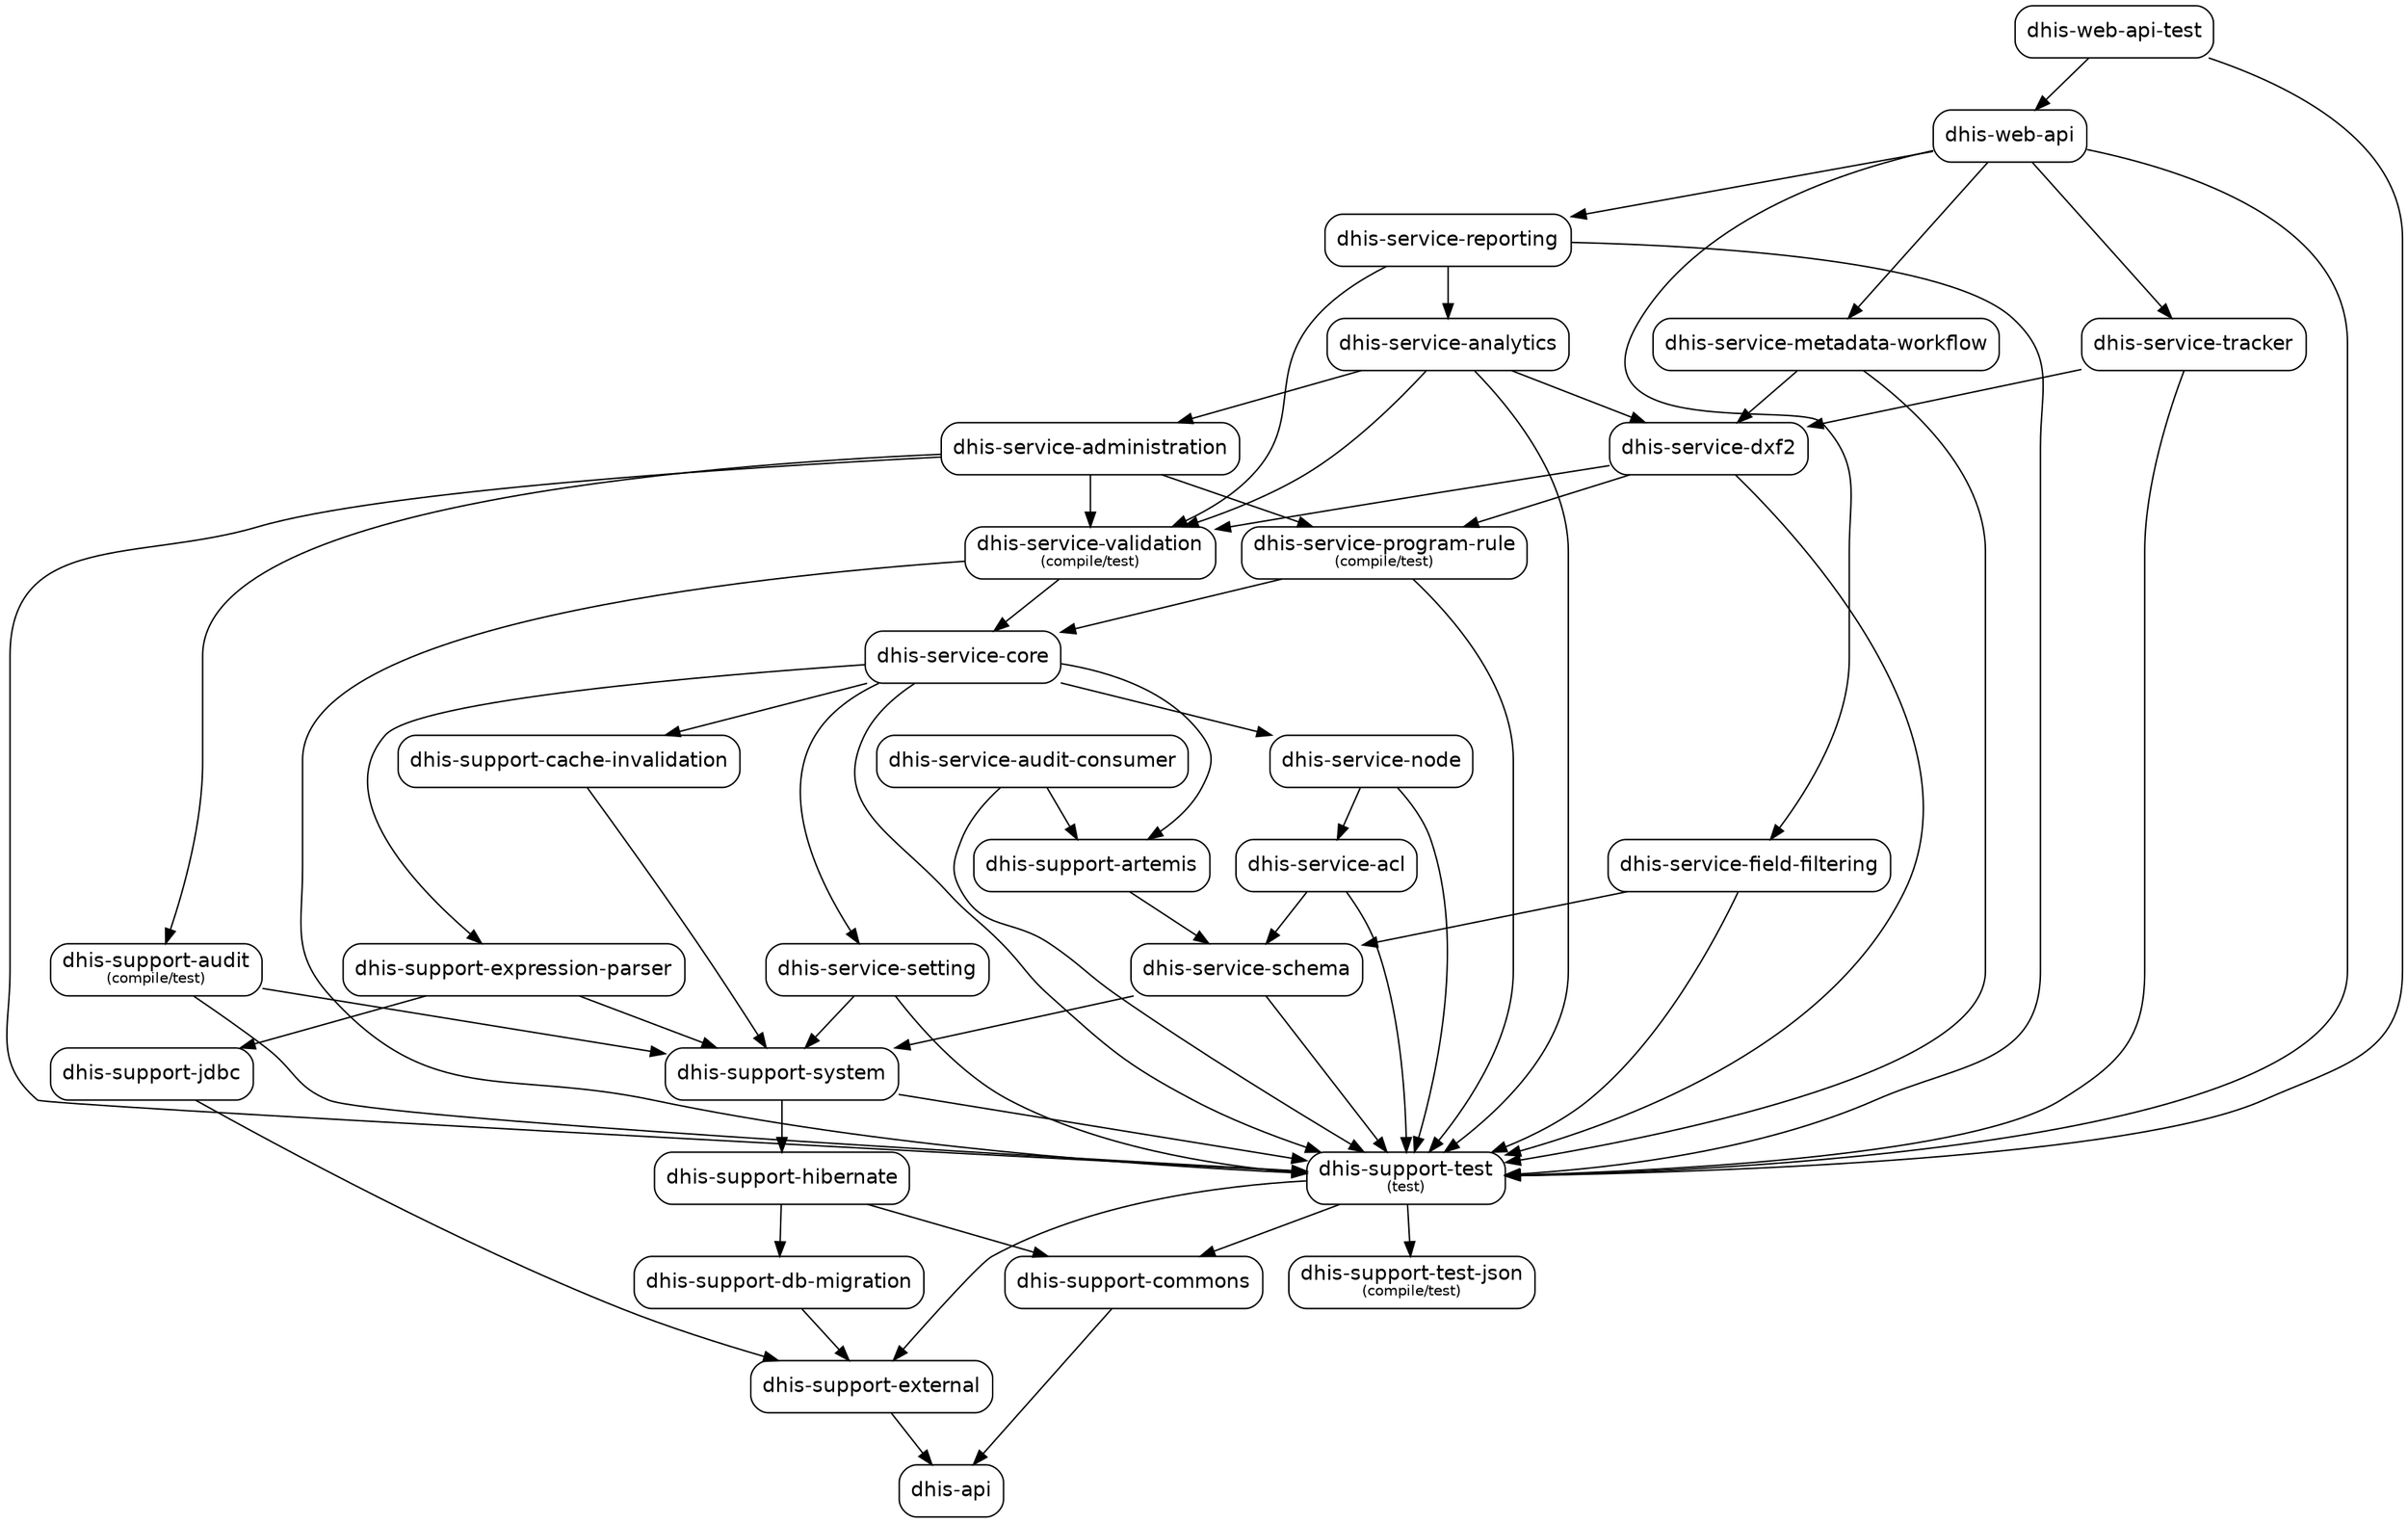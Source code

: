 digraph "dhis" {
  node [shape="box",style="rounded",fontname="Helvetica",fontsize="14"]
  edge [fontsize="10",fontname="Helvetica"]

  // Node Definitions:
  "org.hisp.dhis:dhis-support-external:jar"[label=<dhis-support-external>]
  "org.hisp.dhis:dhis-api:jar"[label=<dhis-api>]
  "org.hisp.dhis:dhis-support-db-migration:jar"[label=<dhis-support-db-migration>]
  "org.hisp.dhis:dhis-support-commons:jar"[label=<dhis-support-commons>]
  "org.hisp.dhis:dhis-support-hibernate:jar"[label=<dhis-support-hibernate>]
  "org.hisp.dhis:dhis-support-test:jar"[label=<dhis-support-test<font point-size="10"><br/>(test)</font>>]
  "org.hisp.dhis:dhis-support-test-json:jar"[label=<dhis-support-test-json<font point-size="10"><br/>(compile/test)</font>>]
  "org.hisp.dhis:dhis-support-system:jar"[label=<dhis-support-system>]
  "org.hisp.dhis:dhis-service-schema:jar"[label=<dhis-service-schema>]
  "org.hisp.dhis:dhis-service-setting:jar"[label=<dhis-service-setting>]
  "org.hisp.dhis:dhis-service-acl:jar"[label=<dhis-service-acl>]
  "org.hisp.dhis:dhis-support-artemis:jar"[label=<dhis-support-artemis>]
  "org.hisp.dhis:dhis-service-audit-consumer:jar"[label=<dhis-service-audit-consumer>]
  "org.hisp.dhis:dhis-service-node:jar"[label=<dhis-service-node>]
  "org.hisp.dhis:dhis-service-field-filtering:jar"[label=<dhis-service-field-filtering>]
  "org.hisp.dhis:dhis-support-jdbc:jar"[label=<dhis-support-jdbc>]
  "org.hisp.dhis:dhis-support-expression-parser:jar"[label=<dhis-support-expression-parser>]
  "org.hisp.dhis:dhis-support-cache-invalidation:jar"[label=<dhis-support-cache-invalidation>]
  "org.hisp.dhis:dhis-service-core:jar"[label=<dhis-service-core>]
  "org.hisp.dhis:dhis-service-validation:jar"[label=<dhis-service-validation<font point-size="10"><br/>(compile/test)</font>>]
  "org.hisp.dhis:dhis-service-program-rule:jar"[label=<dhis-service-program-rule<font point-size="10"><br/>(compile/test)</font>>]
  "org.hisp.dhis:dhis-support-audit:jar"[label=<dhis-support-audit<font point-size="10"><br/>(compile/test)</font>>]
  "org.hisp.dhis:dhis-service-administration:jar"[label=<dhis-service-administration>]
  "org.hisp.dhis:dhis-service-dxf2:jar"[label=<dhis-service-dxf2>]
  "org.hisp.dhis:dhis-service-metadata-workflow:jar"[label=<dhis-service-metadata-workflow>]
  "org.hisp.dhis:dhis-service-analytics:jar"[label=<dhis-service-analytics>]
  "org.hisp.dhis:dhis-service-tracker:jar"[label=<dhis-service-tracker>]
  "org.hisp.dhis:dhis-service-reporting:jar"[label=<dhis-service-reporting>]
  "org.hisp.dhis:dhis-web-api:jar"[label=<dhis-web-api>]
  "org.hisp.dhis:dhis-web-api-test:jar"[label=<dhis-web-api-test>]

  // Edge Definitions:
  "org.hisp.dhis:dhis-support-external:jar" -> "org.hisp.dhis:dhis-api:jar"
  "org.hisp.dhis:dhis-support-db-migration:jar" -> "org.hisp.dhis:dhis-support-external:jar"
  "org.hisp.dhis:dhis-support-commons:jar" -> "org.hisp.dhis:dhis-api:jar"
  "org.hisp.dhis:dhis-support-hibernate:jar" -> "org.hisp.dhis:dhis-support-db-migration:jar"
  "org.hisp.dhis:dhis-support-hibernate:jar" -> "org.hisp.dhis:dhis-support-commons:jar"
  "org.hisp.dhis:dhis-support-test:jar" -> "org.hisp.dhis:dhis-support-test-json:jar"
  "org.hisp.dhis:dhis-support-test:jar" -> "org.hisp.dhis:dhis-support-external:jar"
  "org.hisp.dhis:dhis-support-test:jar" -> "org.hisp.dhis:dhis-support-commons:jar"
  "org.hisp.dhis:dhis-support-system:jar" -> "org.hisp.dhis:dhis-support-hibernate:jar"
  "org.hisp.dhis:dhis-support-system:jar" -> "org.hisp.dhis:dhis-support-test:jar"
  "org.hisp.dhis:dhis-service-schema:jar" -> "org.hisp.dhis:dhis-support-test:jar"
  "org.hisp.dhis:dhis-service-schema:jar" -> "org.hisp.dhis:dhis-support-system:jar"
  "org.hisp.dhis:dhis-service-setting:jar" -> "org.hisp.dhis:dhis-support-test:jar"
  "org.hisp.dhis:dhis-service-setting:jar" -> "org.hisp.dhis:dhis-support-system:jar"
  "org.hisp.dhis:dhis-service-acl:jar" -> "org.hisp.dhis:dhis-service-schema:jar"
  "org.hisp.dhis:dhis-service-acl:jar" -> "org.hisp.dhis:dhis-support-test:jar"
  "org.hisp.dhis:dhis-support-artemis:jar" -> "org.hisp.dhis:dhis-service-schema:jar"
  "org.hisp.dhis:dhis-service-audit-consumer:jar" -> "org.hisp.dhis:dhis-support-artemis:jar"
  "org.hisp.dhis:dhis-service-audit-consumer:jar" -> "org.hisp.dhis:dhis-support-test:jar"
  "org.hisp.dhis:dhis-service-node:jar" -> "org.hisp.dhis:dhis-service-acl:jar"
  "org.hisp.dhis:dhis-service-node:jar" -> "org.hisp.dhis:dhis-support-test:jar"
  "org.hisp.dhis:dhis-service-field-filtering:jar" -> "org.hisp.dhis:dhis-service-schema:jar"
  "org.hisp.dhis:dhis-service-field-filtering:jar" -> "org.hisp.dhis:dhis-support-test:jar"
  "org.hisp.dhis:dhis-support-jdbc:jar" -> "org.hisp.dhis:dhis-support-external:jar"
  "org.hisp.dhis:dhis-support-expression-parser:jar" -> "org.hisp.dhis:dhis-support-jdbc:jar"
  "org.hisp.dhis:dhis-support-expression-parser:jar" -> "org.hisp.dhis:dhis-support-system:jar"
  "org.hisp.dhis:dhis-support-cache-invalidation:jar" -> "org.hisp.dhis:dhis-support-system:jar"
  "org.hisp.dhis:dhis-service-core:jar" -> "org.hisp.dhis:dhis-service-setting:jar"
  "org.hisp.dhis:dhis-service-core:jar" -> "org.hisp.dhis:dhis-service-node:jar"
  "org.hisp.dhis:dhis-service-core:jar" -> "org.hisp.dhis:dhis-support-expression-parser:jar"
  "org.hisp.dhis:dhis-service-core:jar" -> "org.hisp.dhis:dhis-support-artemis:jar"
  "org.hisp.dhis:dhis-service-core:jar" -> "org.hisp.dhis:dhis-support-cache-invalidation:jar"
  "org.hisp.dhis:dhis-service-core:jar" -> "org.hisp.dhis:dhis-support-test:jar"
  "org.hisp.dhis:dhis-service-validation:jar" -> "org.hisp.dhis:dhis-service-core:jar"
  "org.hisp.dhis:dhis-service-validation:jar" -> "org.hisp.dhis:dhis-support-test:jar"
  "org.hisp.dhis:dhis-service-program-rule:jar" -> "org.hisp.dhis:dhis-service-core:jar"
  "org.hisp.dhis:dhis-service-program-rule:jar" -> "org.hisp.dhis:dhis-support-test:jar"
  "org.hisp.dhis:dhis-support-audit:jar" -> "org.hisp.dhis:dhis-support-system:jar"
  "org.hisp.dhis:dhis-support-audit:jar" -> "org.hisp.dhis:dhis-support-test:jar"
  "org.hisp.dhis:dhis-service-administration:jar" -> "org.hisp.dhis:dhis-service-program-rule:jar"
  "org.hisp.dhis:dhis-service-administration:jar" -> "org.hisp.dhis:dhis-service-validation:jar"
  "org.hisp.dhis:dhis-service-administration:jar" -> "org.hisp.dhis:dhis-support-audit:jar"
  "org.hisp.dhis:dhis-service-administration:jar" -> "org.hisp.dhis:dhis-support-test:jar"
  "org.hisp.dhis:dhis-service-dxf2:jar" -> "org.hisp.dhis:dhis-service-program-rule:jar"
  "org.hisp.dhis:dhis-service-dxf2:jar" -> "org.hisp.dhis:dhis-support-test:jar"
  "org.hisp.dhis:dhis-service-dxf2:jar" -> "org.hisp.dhis:dhis-service-validation:jar"
  "org.hisp.dhis:dhis-service-metadata-workflow:jar" -> "org.hisp.dhis:dhis-service-dxf2:jar"
  "org.hisp.dhis:dhis-service-metadata-workflow:jar" -> "org.hisp.dhis:dhis-support-test:jar"
  "org.hisp.dhis:dhis-service-analytics:jar" -> "org.hisp.dhis:dhis-service-dxf2:jar"
  "org.hisp.dhis:dhis-service-analytics:jar" -> "org.hisp.dhis:dhis-service-administration:jar"
  "org.hisp.dhis:dhis-service-analytics:jar" -> "org.hisp.dhis:dhis-service-validation:jar"
  "org.hisp.dhis:dhis-service-analytics:jar" -> "org.hisp.dhis:dhis-support-test:jar"
  "org.hisp.dhis:dhis-service-tracker:jar" -> "org.hisp.dhis:dhis-service-dxf2:jar"
  "org.hisp.dhis:dhis-service-tracker:jar" -> "org.hisp.dhis:dhis-support-test:jar"
  "org.hisp.dhis:dhis-service-reporting:jar" -> "org.hisp.dhis:dhis-service-analytics:jar"
  "org.hisp.dhis:dhis-service-reporting:jar" -> "org.hisp.dhis:dhis-service-validation:jar"
  "org.hisp.dhis:dhis-service-reporting:jar" -> "org.hisp.dhis:dhis-support-test:jar"
  "org.hisp.dhis:dhis-web-api:jar" -> "org.hisp.dhis:dhis-service-metadata-workflow:jar"
  "org.hisp.dhis:dhis-web-api:jar" -> "org.hisp.dhis:dhis-service-reporting:jar"
  "org.hisp.dhis:dhis-web-api:jar" -> "org.hisp.dhis:dhis-service-tracker:jar"
  "org.hisp.dhis:dhis-web-api:jar" -> "org.hisp.dhis:dhis-service-field-filtering:jar"
  "org.hisp.dhis:dhis-web-api:jar" -> "org.hisp.dhis:dhis-support-test:jar"
  "org.hisp.dhis:dhis-web-api-test:jar" -> "org.hisp.dhis:dhis-web-api:jar"
  "org.hisp.dhis:dhis-web-api-test:jar" -> "org.hisp.dhis:dhis-support-test:jar"
}
